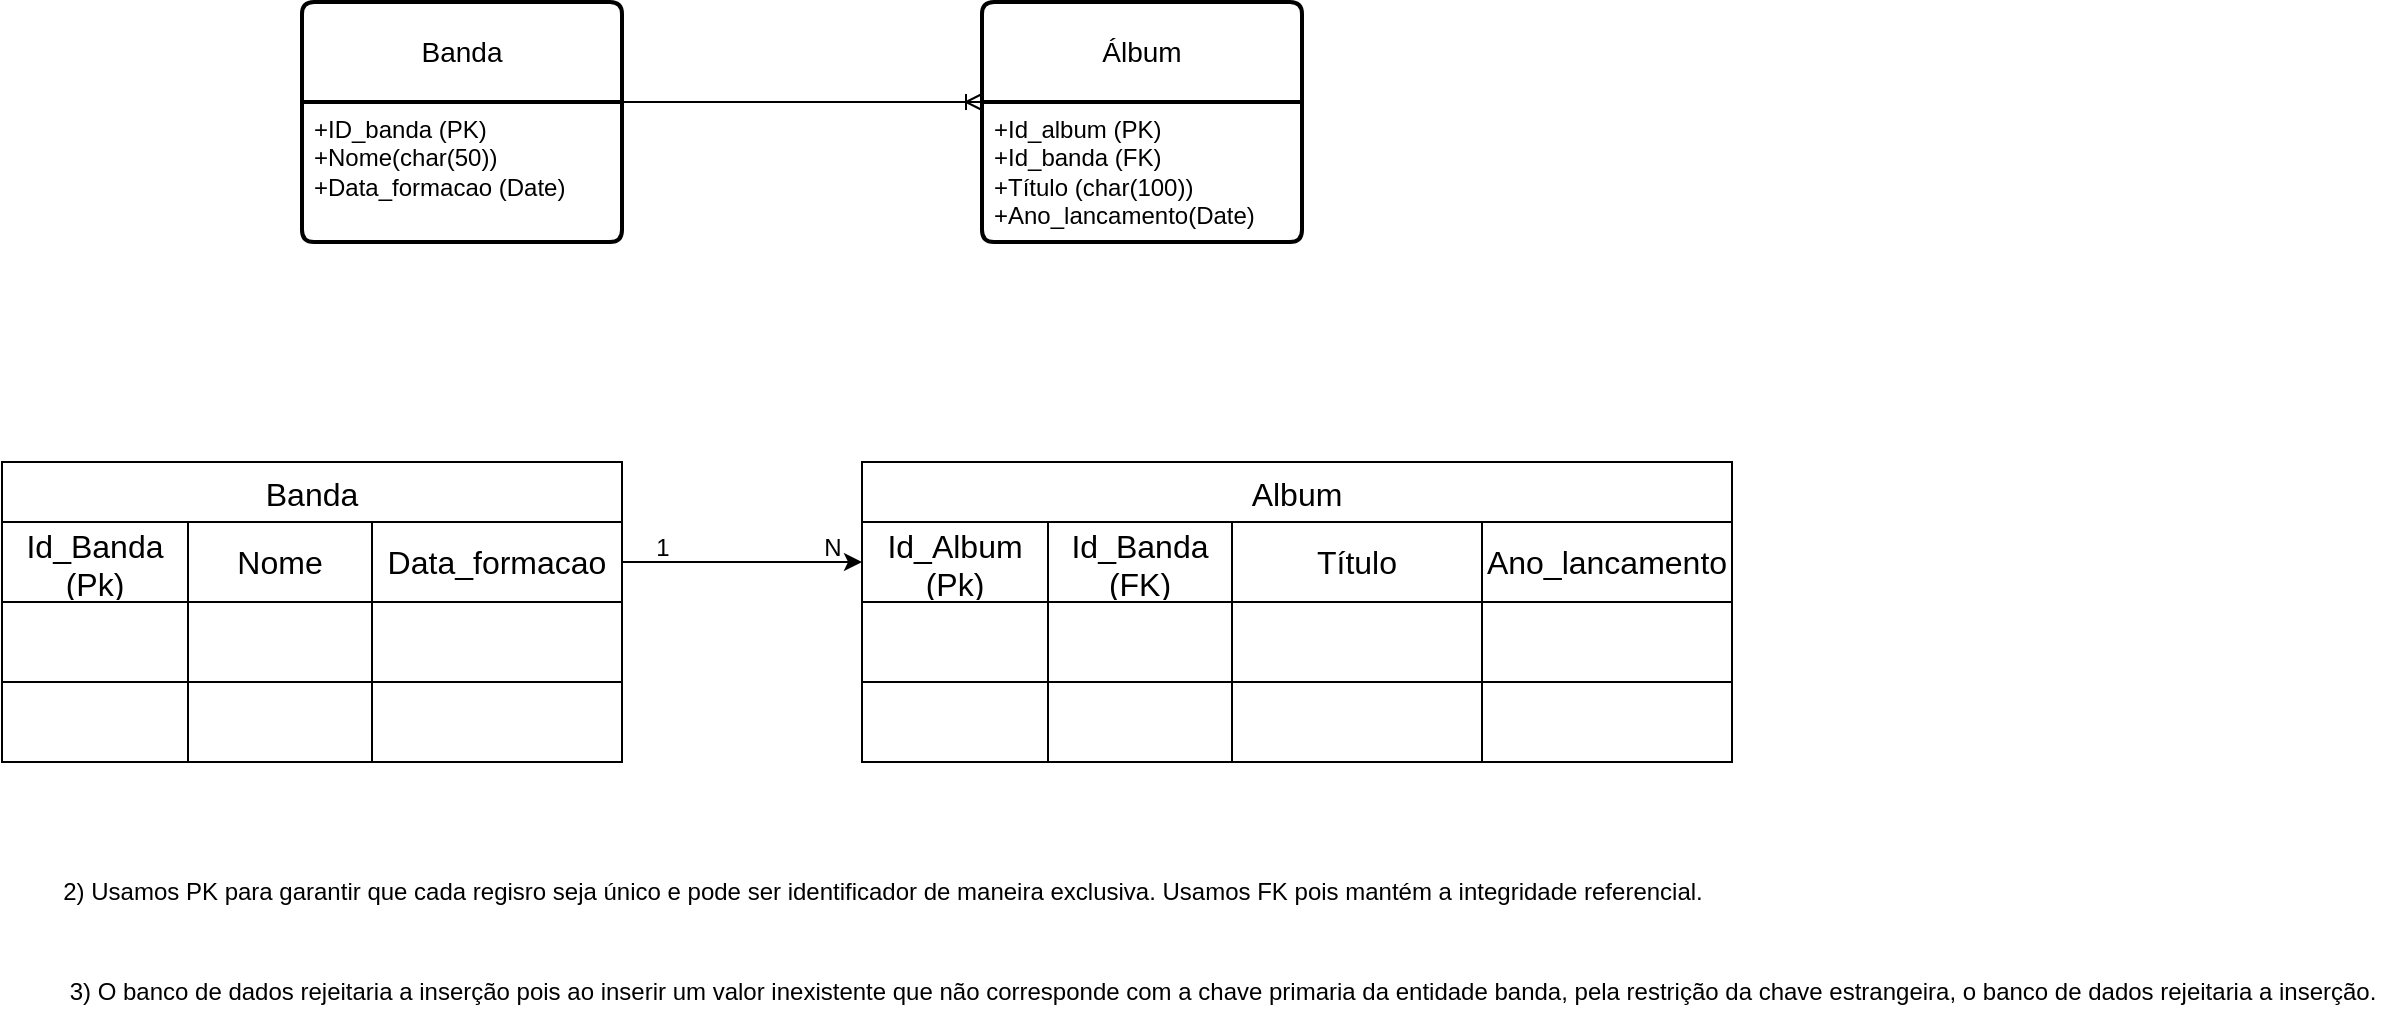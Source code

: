 <mxfile version="26.2.4">
  <diagram name="Página-1" id="w3Db_dQMw2cdW5RDP-3N">
    <mxGraphModel dx="1773" dy="696" grid="1" gridSize="10" guides="1" tooltips="1" connect="1" arrows="1" fold="1" page="1" pageScale="1" pageWidth="827" pageHeight="1169" math="0" shadow="0">
      <root>
        <mxCell id="0" />
        <mxCell id="1" parent="0" />
        <mxCell id="_0jNzsnv4Y2jaXkhSWXm-14" value="Banda" style="swimlane;childLayout=stackLayout;horizontal=1;startSize=50;horizontalStack=0;rounded=1;fontSize=14;fontStyle=0;strokeWidth=2;resizeParent=0;resizeLast=1;shadow=0;dashed=0;align=center;arcSize=4;whiteSpace=wrap;html=1;" vertex="1" parent="1">
          <mxGeometry x="160" y="170" width="160" height="120" as="geometry" />
        </mxCell>
        <mxCell id="_0jNzsnv4Y2jaXkhSWXm-15" value="+ID_banda (PK)&lt;br&gt;+Nome(char(50))&lt;br&gt;+Data_formacao (Date)" style="align=left;strokeColor=none;fillColor=none;spacingLeft=4;spacingRight=4;fontSize=12;verticalAlign=top;resizable=0;rotatable=0;part=1;html=1;whiteSpace=wrap;" vertex="1" parent="_0jNzsnv4Y2jaXkhSWXm-14">
          <mxGeometry y="50" width="160" height="70" as="geometry" />
        </mxCell>
        <mxCell id="_0jNzsnv4Y2jaXkhSWXm-16" value="Álbum" style="swimlane;childLayout=stackLayout;horizontal=1;startSize=50;horizontalStack=0;rounded=1;fontSize=14;fontStyle=0;strokeWidth=2;resizeParent=0;resizeLast=1;shadow=0;dashed=0;align=center;arcSize=4;whiteSpace=wrap;html=1;" vertex="1" parent="1">
          <mxGeometry x="500" y="170" width="160" height="120" as="geometry" />
        </mxCell>
        <mxCell id="_0jNzsnv4Y2jaXkhSWXm-17" value="+Id_album (PK)&lt;br&gt;+Id_banda (FK)&lt;br&gt;+Título (char(100))&lt;br&gt;+Ano_lancamento(Date)" style="align=left;strokeColor=none;fillColor=none;spacingLeft=4;spacingRight=4;fontSize=12;verticalAlign=top;resizable=0;rotatable=0;part=1;html=1;whiteSpace=wrap;" vertex="1" parent="_0jNzsnv4Y2jaXkhSWXm-16">
          <mxGeometry y="50" width="160" height="70" as="geometry" />
        </mxCell>
        <mxCell id="_0jNzsnv4Y2jaXkhSWXm-20" value="" style="edgeStyle=entityRelationEdgeStyle;fontSize=12;html=1;endArrow=ERoneToMany;rounded=0;exitX=1;exitY=0;exitDx=0;exitDy=0;entryX=0;entryY=0;entryDx=0;entryDy=0;" edge="1" parent="1" source="_0jNzsnv4Y2jaXkhSWXm-15" target="_0jNzsnv4Y2jaXkhSWXm-17">
          <mxGeometry width="100" height="100" relative="1" as="geometry">
            <mxPoint x="314" y="240" as="sourcePoint" />
            <mxPoint x="414" y="140" as="targetPoint" />
          </mxGeometry>
        </mxCell>
        <mxCell id="_0jNzsnv4Y2jaXkhSWXm-21" value="Banda" style="shape=table;startSize=30;container=1;collapsible=0;childLayout=tableLayout;strokeColor=default;fontSize=16;" vertex="1" parent="1">
          <mxGeometry x="10" y="400" width="310" height="150" as="geometry" />
        </mxCell>
        <mxCell id="_0jNzsnv4Y2jaXkhSWXm-22" value="" style="shape=tableRow;horizontal=0;startSize=0;swimlaneHead=0;swimlaneBody=0;strokeColor=inherit;top=0;left=0;bottom=0;right=0;collapsible=0;dropTarget=0;fillColor=none;points=[[0,0.5],[1,0.5]];portConstraint=eastwest;fontSize=16;" vertex="1" parent="_0jNzsnv4Y2jaXkhSWXm-21">
          <mxGeometry y="30" width="310" height="40" as="geometry" />
        </mxCell>
        <mxCell id="_0jNzsnv4Y2jaXkhSWXm-23" value="Id_Banda (Pk)" style="shape=partialRectangle;html=1;whiteSpace=wrap;connectable=0;strokeColor=inherit;overflow=hidden;fillColor=none;top=0;left=0;bottom=0;right=0;pointerEvents=1;fontSize=16;" vertex="1" parent="_0jNzsnv4Y2jaXkhSWXm-22">
          <mxGeometry width="93" height="40" as="geometry">
            <mxRectangle width="93" height="40" as="alternateBounds" />
          </mxGeometry>
        </mxCell>
        <mxCell id="_0jNzsnv4Y2jaXkhSWXm-24" value="Nome" style="shape=partialRectangle;html=1;whiteSpace=wrap;connectable=0;strokeColor=inherit;overflow=hidden;fillColor=none;top=0;left=0;bottom=0;right=0;pointerEvents=1;fontSize=16;" vertex="1" parent="_0jNzsnv4Y2jaXkhSWXm-22">
          <mxGeometry x="93" width="92" height="40" as="geometry">
            <mxRectangle width="92" height="40" as="alternateBounds" />
          </mxGeometry>
        </mxCell>
        <mxCell id="_0jNzsnv4Y2jaXkhSWXm-25" value="Data_formacao" style="shape=partialRectangle;html=1;whiteSpace=wrap;connectable=0;strokeColor=inherit;overflow=hidden;fillColor=none;top=0;left=0;bottom=0;right=0;pointerEvents=1;fontSize=16;" vertex="1" parent="_0jNzsnv4Y2jaXkhSWXm-22">
          <mxGeometry x="185" width="125" height="40" as="geometry">
            <mxRectangle width="125" height="40" as="alternateBounds" />
          </mxGeometry>
        </mxCell>
        <mxCell id="_0jNzsnv4Y2jaXkhSWXm-26" value="" style="shape=tableRow;horizontal=0;startSize=0;swimlaneHead=0;swimlaneBody=0;strokeColor=inherit;top=0;left=0;bottom=0;right=0;collapsible=0;dropTarget=0;fillColor=none;points=[[0,0.5],[1,0.5]];portConstraint=eastwest;fontSize=16;" vertex="1" parent="_0jNzsnv4Y2jaXkhSWXm-21">
          <mxGeometry y="70" width="310" height="40" as="geometry" />
        </mxCell>
        <mxCell id="_0jNzsnv4Y2jaXkhSWXm-27" value="" style="shape=partialRectangle;html=1;whiteSpace=wrap;connectable=0;strokeColor=inherit;overflow=hidden;fillColor=none;top=0;left=0;bottom=0;right=0;pointerEvents=1;fontSize=16;" vertex="1" parent="_0jNzsnv4Y2jaXkhSWXm-26">
          <mxGeometry width="93" height="40" as="geometry">
            <mxRectangle width="93" height="40" as="alternateBounds" />
          </mxGeometry>
        </mxCell>
        <mxCell id="_0jNzsnv4Y2jaXkhSWXm-28" value="" style="shape=partialRectangle;html=1;whiteSpace=wrap;connectable=0;strokeColor=inherit;overflow=hidden;fillColor=none;top=0;left=0;bottom=0;right=0;pointerEvents=1;fontSize=16;" vertex="1" parent="_0jNzsnv4Y2jaXkhSWXm-26">
          <mxGeometry x="93" width="92" height="40" as="geometry">
            <mxRectangle width="92" height="40" as="alternateBounds" />
          </mxGeometry>
        </mxCell>
        <mxCell id="_0jNzsnv4Y2jaXkhSWXm-29" value="" style="shape=partialRectangle;html=1;whiteSpace=wrap;connectable=0;strokeColor=inherit;overflow=hidden;fillColor=none;top=0;left=0;bottom=0;right=0;pointerEvents=1;fontSize=16;" vertex="1" parent="_0jNzsnv4Y2jaXkhSWXm-26">
          <mxGeometry x="185" width="125" height="40" as="geometry">
            <mxRectangle width="125" height="40" as="alternateBounds" />
          </mxGeometry>
        </mxCell>
        <mxCell id="_0jNzsnv4Y2jaXkhSWXm-30" value="" style="shape=tableRow;horizontal=0;startSize=0;swimlaneHead=0;swimlaneBody=0;strokeColor=inherit;top=0;left=0;bottom=0;right=0;collapsible=0;dropTarget=0;fillColor=none;points=[[0,0.5],[1,0.5]];portConstraint=eastwest;fontSize=16;" vertex="1" parent="_0jNzsnv4Y2jaXkhSWXm-21">
          <mxGeometry y="110" width="310" height="40" as="geometry" />
        </mxCell>
        <mxCell id="_0jNzsnv4Y2jaXkhSWXm-31" value="" style="shape=partialRectangle;html=1;whiteSpace=wrap;connectable=0;strokeColor=inherit;overflow=hidden;fillColor=none;top=0;left=0;bottom=0;right=0;pointerEvents=1;fontSize=16;" vertex="1" parent="_0jNzsnv4Y2jaXkhSWXm-30">
          <mxGeometry width="93" height="40" as="geometry">
            <mxRectangle width="93" height="40" as="alternateBounds" />
          </mxGeometry>
        </mxCell>
        <mxCell id="_0jNzsnv4Y2jaXkhSWXm-32" value="" style="shape=partialRectangle;html=1;whiteSpace=wrap;connectable=0;strokeColor=inherit;overflow=hidden;fillColor=none;top=0;left=0;bottom=0;right=0;pointerEvents=1;fontSize=16;" vertex="1" parent="_0jNzsnv4Y2jaXkhSWXm-30">
          <mxGeometry x="93" width="92" height="40" as="geometry">
            <mxRectangle width="92" height="40" as="alternateBounds" />
          </mxGeometry>
        </mxCell>
        <mxCell id="_0jNzsnv4Y2jaXkhSWXm-33" value="" style="shape=partialRectangle;html=1;whiteSpace=wrap;connectable=0;strokeColor=inherit;overflow=hidden;fillColor=none;top=0;left=0;bottom=0;right=0;pointerEvents=1;fontSize=16;" vertex="1" parent="_0jNzsnv4Y2jaXkhSWXm-30">
          <mxGeometry x="185" width="125" height="40" as="geometry">
            <mxRectangle width="125" height="40" as="alternateBounds" />
          </mxGeometry>
        </mxCell>
        <mxCell id="_0jNzsnv4Y2jaXkhSWXm-34" value="Album" style="shape=table;startSize=30;container=1;collapsible=0;childLayout=tableLayout;strokeColor=default;fontSize=16;" vertex="1" parent="1">
          <mxGeometry x="440" y="400" width="435" height="150" as="geometry" />
        </mxCell>
        <mxCell id="_0jNzsnv4Y2jaXkhSWXm-35" value="" style="shape=tableRow;horizontal=0;startSize=0;swimlaneHead=0;swimlaneBody=0;strokeColor=inherit;top=0;left=0;bottom=0;right=0;collapsible=0;dropTarget=0;fillColor=none;points=[[0,0.5],[1,0.5]];portConstraint=eastwest;fontSize=16;" vertex="1" parent="_0jNzsnv4Y2jaXkhSWXm-34">
          <mxGeometry y="30" width="435" height="40" as="geometry" />
        </mxCell>
        <mxCell id="_0jNzsnv4Y2jaXkhSWXm-36" value="Id_Album (Pk)" style="shape=partialRectangle;html=1;whiteSpace=wrap;connectable=0;strokeColor=inherit;overflow=hidden;fillColor=none;top=0;left=0;bottom=0;right=0;pointerEvents=1;fontSize=16;" vertex="1" parent="_0jNzsnv4Y2jaXkhSWXm-35">
          <mxGeometry width="93" height="40" as="geometry">
            <mxRectangle width="93" height="40" as="alternateBounds" />
          </mxGeometry>
        </mxCell>
        <mxCell id="_0jNzsnv4Y2jaXkhSWXm-37" value="Id_Banda (FK)" style="shape=partialRectangle;html=1;whiteSpace=wrap;connectable=0;strokeColor=inherit;overflow=hidden;fillColor=none;top=0;left=0;bottom=0;right=0;pointerEvents=1;fontSize=16;" vertex="1" parent="_0jNzsnv4Y2jaXkhSWXm-35">
          <mxGeometry x="93" width="92" height="40" as="geometry">
            <mxRectangle width="92" height="40" as="alternateBounds" />
          </mxGeometry>
        </mxCell>
        <mxCell id="_0jNzsnv4Y2jaXkhSWXm-38" value="Título" style="shape=partialRectangle;html=1;whiteSpace=wrap;connectable=0;strokeColor=inherit;overflow=hidden;fillColor=none;top=0;left=0;bottom=0;right=0;pointerEvents=1;fontSize=16;" vertex="1" parent="_0jNzsnv4Y2jaXkhSWXm-35">
          <mxGeometry x="185" width="125" height="40" as="geometry">
            <mxRectangle width="125" height="40" as="alternateBounds" />
          </mxGeometry>
        </mxCell>
        <mxCell id="_0jNzsnv4Y2jaXkhSWXm-69" value="Ano_lancamento" style="shape=partialRectangle;html=1;whiteSpace=wrap;connectable=0;strokeColor=inherit;overflow=hidden;fillColor=none;top=0;left=0;bottom=0;right=0;pointerEvents=1;fontSize=16;" vertex="1" parent="_0jNzsnv4Y2jaXkhSWXm-35">
          <mxGeometry x="310" width="125" height="40" as="geometry">
            <mxRectangle width="125" height="40" as="alternateBounds" />
          </mxGeometry>
        </mxCell>
        <mxCell id="_0jNzsnv4Y2jaXkhSWXm-39" value="" style="shape=tableRow;horizontal=0;startSize=0;swimlaneHead=0;swimlaneBody=0;strokeColor=inherit;top=0;left=0;bottom=0;right=0;collapsible=0;dropTarget=0;fillColor=none;points=[[0,0.5],[1,0.5]];portConstraint=eastwest;fontSize=16;" vertex="1" parent="_0jNzsnv4Y2jaXkhSWXm-34">
          <mxGeometry y="70" width="435" height="40" as="geometry" />
        </mxCell>
        <mxCell id="_0jNzsnv4Y2jaXkhSWXm-40" value="" style="shape=partialRectangle;html=1;whiteSpace=wrap;connectable=0;strokeColor=inherit;overflow=hidden;fillColor=none;top=0;left=0;bottom=0;right=0;pointerEvents=1;fontSize=16;" vertex="1" parent="_0jNzsnv4Y2jaXkhSWXm-39">
          <mxGeometry width="93" height="40" as="geometry">
            <mxRectangle width="93" height="40" as="alternateBounds" />
          </mxGeometry>
        </mxCell>
        <mxCell id="_0jNzsnv4Y2jaXkhSWXm-41" value="" style="shape=partialRectangle;html=1;whiteSpace=wrap;connectable=0;strokeColor=inherit;overflow=hidden;fillColor=none;top=0;left=0;bottom=0;right=0;pointerEvents=1;fontSize=16;" vertex="1" parent="_0jNzsnv4Y2jaXkhSWXm-39">
          <mxGeometry x="93" width="92" height="40" as="geometry">
            <mxRectangle width="92" height="40" as="alternateBounds" />
          </mxGeometry>
        </mxCell>
        <mxCell id="_0jNzsnv4Y2jaXkhSWXm-42" value="" style="shape=partialRectangle;html=1;whiteSpace=wrap;connectable=0;strokeColor=inherit;overflow=hidden;fillColor=none;top=0;left=0;bottom=0;right=0;pointerEvents=1;fontSize=16;" vertex="1" parent="_0jNzsnv4Y2jaXkhSWXm-39">
          <mxGeometry x="185" width="125" height="40" as="geometry">
            <mxRectangle width="125" height="40" as="alternateBounds" />
          </mxGeometry>
        </mxCell>
        <mxCell id="_0jNzsnv4Y2jaXkhSWXm-70" style="shape=partialRectangle;html=1;whiteSpace=wrap;connectable=0;strokeColor=inherit;overflow=hidden;fillColor=none;top=0;left=0;bottom=0;right=0;pointerEvents=1;fontSize=16;" vertex="1" parent="_0jNzsnv4Y2jaXkhSWXm-39">
          <mxGeometry x="310" width="125" height="40" as="geometry">
            <mxRectangle width="125" height="40" as="alternateBounds" />
          </mxGeometry>
        </mxCell>
        <mxCell id="_0jNzsnv4Y2jaXkhSWXm-43" value="" style="shape=tableRow;horizontal=0;startSize=0;swimlaneHead=0;swimlaneBody=0;strokeColor=inherit;top=0;left=0;bottom=0;right=0;collapsible=0;dropTarget=0;fillColor=none;points=[[0,0.5],[1,0.5]];portConstraint=eastwest;fontSize=16;" vertex="1" parent="_0jNzsnv4Y2jaXkhSWXm-34">
          <mxGeometry y="110" width="435" height="40" as="geometry" />
        </mxCell>
        <mxCell id="_0jNzsnv4Y2jaXkhSWXm-44" value="" style="shape=partialRectangle;html=1;whiteSpace=wrap;connectable=0;strokeColor=inherit;overflow=hidden;fillColor=none;top=0;left=0;bottom=0;right=0;pointerEvents=1;fontSize=16;" vertex="1" parent="_0jNzsnv4Y2jaXkhSWXm-43">
          <mxGeometry width="93" height="40" as="geometry">
            <mxRectangle width="93" height="40" as="alternateBounds" />
          </mxGeometry>
        </mxCell>
        <mxCell id="_0jNzsnv4Y2jaXkhSWXm-45" value="" style="shape=partialRectangle;html=1;whiteSpace=wrap;connectable=0;strokeColor=inherit;overflow=hidden;fillColor=none;top=0;left=0;bottom=0;right=0;pointerEvents=1;fontSize=16;" vertex="1" parent="_0jNzsnv4Y2jaXkhSWXm-43">
          <mxGeometry x="93" width="92" height="40" as="geometry">
            <mxRectangle width="92" height="40" as="alternateBounds" />
          </mxGeometry>
        </mxCell>
        <mxCell id="_0jNzsnv4Y2jaXkhSWXm-46" value="" style="shape=partialRectangle;html=1;whiteSpace=wrap;connectable=0;strokeColor=inherit;overflow=hidden;fillColor=none;top=0;left=0;bottom=0;right=0;pointerEvents=1;fontSize=16;" vertex="1" parent="_0jNzsnv4Y2jaXkhSWXm-43">
          <mxGeometry x="185" width="125" height="40" as="geometry">
            <mxRectangle width="125" height="40" as="alternateBounds" />
          </mxGeometry>
        </mxCell>
        <mxCell id="_0jNzsnv4Y2jaXkhSWXm-71" style="shape=partialRectangle;html=1;whiteSpace=wrap;connectable=0;strokeColor=inherit;overflow=hidden;fillColor=none;top=0;left=0;bottom=0;right=0;pointerEvents=1;fontSize=16;" vertex="1" parent="_0jNzsnv4Y2jaXkhSWXm-43">
          <mxGeometry x="310" width="125" height="40" as="geometry">
            <mxRectangle width="125" height="40" as="alternateBounds" />
          </mxGeometry>
        </mxCell>
        <mxCell id="_0jNzsnv4Y2jaXkhSWXm-56" style="edgeStyle=orthogonalEdgeStyle;rounded=0;orthogonalLoop=1;jettySize=auto;html=1;" edge="1" parent="1" source="_0jNzsnv4Y2jaXkhSWXm-22" target="_0jNzsnv4Y2jaXkhSWXm-35">
          <mxGeometry relative="1" as="geometry" />
        </mxCell>
        <mxCell id="_0jNzsnv4Y2jaXkhSWXm-57" value="1" style="text;html=1;align=center;verticalAlign=middle;resizable=0;points=[];autosize=1;strokeColor=none;fillColor=none;" vertex="1" parent="1">
          <mxGeometry x="325" y="428" width="30" height="30" as="geometry" />
        </mxCell>
        <mxCell id="_0jNzsnv4Y2jaXkhSWXm-58" value="N" style="text;html=1;align=center;verticalAlign=middle;resizable=0;points=[];autosize=1;strokeColor=none;fillColor=none;" vertex="1" parent="1">
          <mxGeometry x="410" y="428" width="30" height="30" as="geometry" />
        </mxCell>
        <mxCell id="_0jNzsnv4Y2jaXkhSWXm-72" value="2) Usamos PK para garantir que cada regisro seja único e pode ser identificador de maneira exclusiva. Usamos FK pois mantém a integridade referencial." style="text;html=1;align=center;verticalAlign=middle;resizable=0;points=[];autosize=1;strokeColor=none;fillColor=none;" vertex="1" parent="1">
          <mxGeometry x="30" y="600" width="840" height="30" as="geometry" />
        </mxCell>
        <mxCell id="_0jNzsnv4Y2jaXkhSWXm-75" value="3) O banco de dados rejeitaria a inserção pois ao inserir um valor inexistente que não corresponde com a chave primaria da entidade banda, pela restrição da chave estrangeira, o banco de dados rejeitaria a inserção." style="text;html=1;align=center;verticalAlign=middle;resizable=0;points=[];autosize=1;strokeColor=none;fillColor=none;" vertex="1" parent="1">
          <mxGeometry x="30" y="650" width="1180" height="30" as="geometry" />
        </mxCell>
      </root>
    </mxGraphModel>
  </diagram>
</mxfile>

